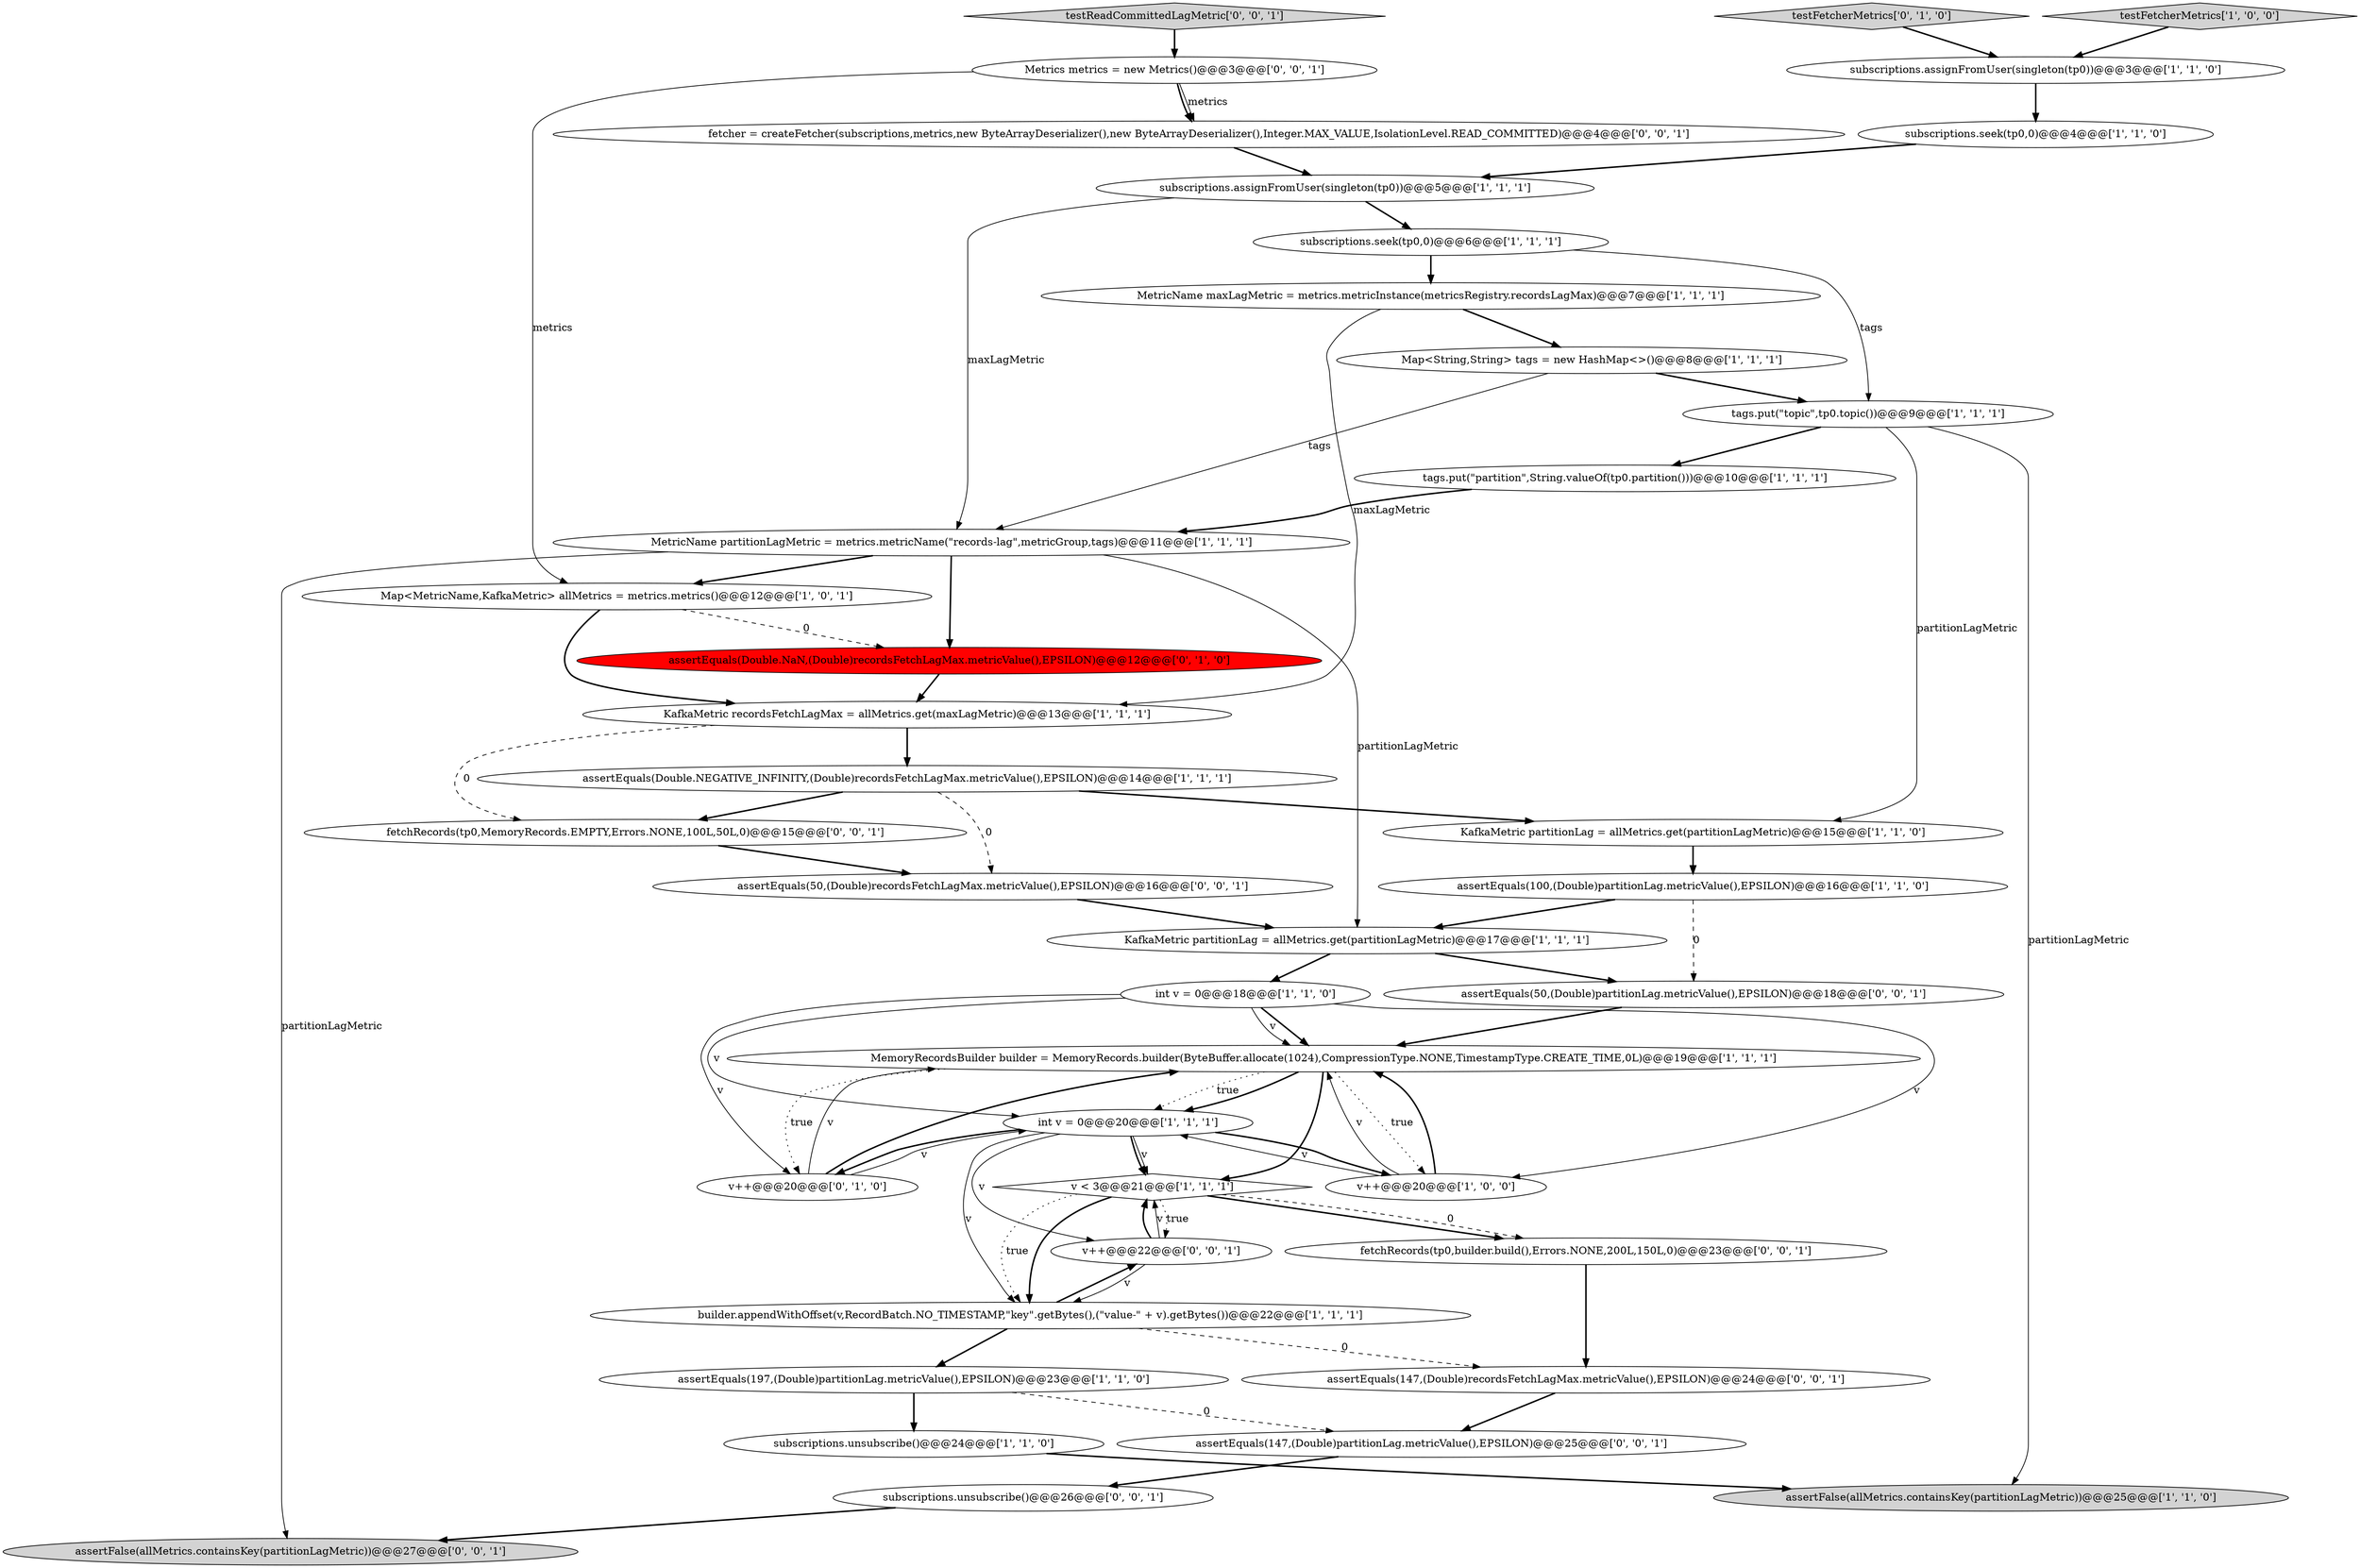 digraph {
2 [style = filled, label = "MetricName maxLagMetric = metrics.metricInstance(metricsRegistry.recordsLagMax)@@@7@@@['1', '1', '1']", fillcolor = white, shape = ellipse image = "AAA0AAABBB1BBB"];
35 [style = filled, label = "assertFalse(allMetrics.containsKey(partitionLagMetric))@@@27@@@['0', '0', '1']", fillcolor = lightgray, shape = ellipse image = "AAA0AAABBB3BBB"];
33 [style = filled, label = "assertEquals(50,(Double)recordsFetchLagMax.metricValue(),EPSILON)@@@16@@@['0', '0', '1']", fillcolor = white, shape = ellipse image = "AAA0AAABBB3BBB"];
15 [style = filled, label = "KafkaMetric partitionLag = allMetrics.get(partitionLagMetric)@@@17@@@['1', '1', '1']", fillcolor = white, shape = ellipse image = "AAA0AAABBB1BBB"];
9 [style = filled, label = "KafkaMetric partitionLag = allMetrics.get(partitionLagMetric)@@@15@@@['1', '1', '0']", fillcolor = white, shape = ellipse image = "AAA0AAABBB1BBB"];
5 [style = filled, label = "int v = 0@@@20@@@['1', '1', '1']", fillcolor = white, shape = ellipse image = "AAA0AAABBB1BBB"];
32 [style = filled, label = "assertEquals(50,(Double)partitionLag.metricValue(),EPSILON)@@@18@@@['0', '0', '1']", fillcolor = white, shape = ellipse image = "AAA0AAABBB3BBB"];
31 [style = filled, label = "testReadCommittedLagMetric['0', '0', '1']", fillcolor = lightgray, shape = diamond image = "AAA0AAABBB3BBB"];
26 [style = filled, label = "v++@@@20@@@['0', '1', '0']", fillcolor = white, shape = ellipse image = "AAA0AAABBB2BBB"];
14 [style = filled, label = "subscriptions.seek(tp0,0)@@@4@@@['1', '1', '0']", fillcolor = white, shape = ellipse image = "AAA0AAABBB1BBB"];
36 [style = filled, label = "fetchRecords(tp0,builder.build(),Errors.NONE,200L,150L,0)@@@23@@@['0', '0', '1']", fillcolor = white, shape = ellipse image = "AAA0AAABBB3BBB"];
21 [style = filled, label = "subscriptions.seek(tp0,0)@@@6@@@['1', '1', '1']", fillcolor = white, shape = ellipse image = "AAA0AAABBB1BBB"];
8 [style = filled, label = "int v = 0@@@18@@@['1', '1', '0']", fillcolor = white, shape = ellipse image = "AAA0AAABBB1BBB"];
18 [style = filled, label = "v < 3@@@21@@@['1', '1', '1']", fillcolor = white, shape = diamond image = "AAA0AAABBB1BBB"];
23 [style = filled, label = "MemoryRecordsBuilder builder = MemoryRecords.builder(ByteBuffer.allocate(1024),CompressionType.NONE,TimestampType.CREATE_TIME,0L)@@@19@@@['1', '1', '1']", fillcolor = white, shape = ellipse image = "AAA0AAABBB1BBB"];
24 [style = filled, label = "MetricName partitionLagMetric = metrics.metricName(\"records-lag\",metricGroup,tags)@@@11@@@['1', '1', '1']", fillcolor = white, shape = ellipse image = "AAA0AAABBB1BBB"];
34 [style = filled, label = "fetchRecords(tp0,MemoryRecords.EMPTY,Errors.NONE,100L,50L,0)@@@15@@@['0', '0', '1']", fillcolor = white, shape = ellipse image = "AAA0AAABBB3BBB"];
37 [style = filled, label = "Metrics metrics = new Metrics()@@@3@@@['0', '0', '1']", fillcolor = white, shape = ellipse image = "AAA0AAABBB3BBB"];
6 [style = filled, label = "assertEquals(197,(Double)partitionLag.metricValue(),EPSILON)@@@23@@@['1', '1', '0']", fillcolor = white, shape = ellipse image = "AAA0AAABBB1BBB"];
28 [style = filled, label = "assertEquals(147,(Double)recordsFetchLagMax.metricValue(),EPSILON)@@@24@@@['0', '0', '1']", fillcolor = white, shape = ellipse image = "AAA0AAABBB3BBB"];
19 [style = filled, label = "KafkaMetric recordsFetchLagMax = allMetrics.get(maxLagMetric)@@@13@@@['1', '1', '1']", fillcolor = white, shape = ellipse image = "AAA0AAABBB1BBB"];
29 [style = filled, label = "v++@@@22@@@['0', '0', '1']", fillcolor = white, shape = ellipse image = "AAA0AAABBB3BBB"];
4 [style = filled, label = "assertEquals(Double.NEGATIVE_INFINITY,(Double)recordsFetchLagMax.metricValue(),EPSILON)@@@14@@@['1', '1', '1']", fillcolor = white, shape = ellipse image = "AAA0AAABBB1BBB"];
10 [style = filled, label = "tags.put(\"partition\",String.valueOf(tp0.partition()))@@@10@@@['1', '1', '1']", fillcolor = white, shape = ellipse image = "AAA0AAABBB1BBB"];
30 [style = filled, label = "fetcher = createFetcher(subscriptions,metrics,new ByteArrayDeserializer(),new ByteArrayDeserializer(),Integer.MAX_VALUE,IsolationLevel.READ_COMMITTED)@@@4@@@['0', '0', '1']", fillcolor = white, shape = ellipse image = "AAA0AAABBB3BBB"];
25 [style = filled, label = "testFetcherMetrics['0', '1', '0']", fillcolor = lightgray, shape = diamond image = "AAA0AAABBB2BBB"];
39 [style = filled, label = "subscriptions.unsubscribe()@@@26@@@['0', '0', '1']", fillcolor = white, shape = ellipse image = "AAA0AAABBB3BBB"];
17 [style = filled, label = "assertEquals(100,(Double)partitionLag.metricValue(),EPSILON)@@@16@@@['1', '1', '0']", fillcolor = white, shape = ellipse image = "AAA0AAABBB1BBB"];
13 [style = filled, label = "subscriptions.unsubscribe()@@@24@@@['1', '1', '0']", fillcolor = white, shape = ellipse image = "AAA0AAABBB1BBB"];
3 [style = filled, label = "tags.put(\"topic\",tp0.topic())@@@9@@@['1', '1', '1']", fillcolor = white, shape = ellipse image = "AAA0AAABBB1BBB"];
11 [style = filled, label = "Map<MetricName,KafkaMetric> allMetrics = metrics.metrics()@@@12@@@['1', '0', '1']", fillcolor = white, shape = ellipse image = "AAA0AAABBB1BBB"];
22 [style = filled, label = "builder.appendWithOffset(v,RecordBatch.NO_TIMESTAMP,\"key\".getBytes(),(\"value-\" + v).getBytes())@@@22@@@['1', '1', '1']", fillcolor = white, shape = ellipse image = "AAA0AAABBB1BBB"];
12 [style = filled, label = "subscriptions.assignFromUser(singleton(tp0))@@@3@@@['1', '1', '0']", fillcolor = white, shape = ellipse image = "AAA0AAABBB1BBB"];
1 [style = filled, label = "assertFalse(allMetrics.containsKey(partitionLagMetric))@@@25@@@['1', '1', '0']", fillcolor = lightgray, shape = ellipse image = "AAA0AAABBB1BBB"];
0 [style = filled, label = "v++@@@20@@@['1', '0', '0']", fillcolor = white, shape = ellipse image = "AAA0AAABBB1BBB"];
7 [style = filled, label = "subscriptions.assignFromUser(singleton(tp0))@@@5@@@['1', '1', '1']", fillcolor = white, shape = ellipse image = "AAA0AAABBB1BBB"];
20 [style = filled, label = "testFetcherMetrics['1', '0', '0']", fillcolor = lightgray, shape = diamond image = "AAA0AAABBB1BBB"];
27 [style = filled, label = "assertEquals(Double.NaN,(Double)recordsFetchLagMax.metricValue(),EPSILON)@@@12@@@['0', '1', '0']", fillcolor = red, shape = ellipse image = "AAA1AAABBB2BBB"];
38 [style = filled, label = "assertEquals(147,(Double)partitionLag.metricValue(),EPSILON)@@@25@@@['0', '0', '1']", fillcolor = white, shape = ellipse image = "AAA0AAABBB3BBB"];
16 [style = filled, label = "Map<String,String> tags = new HashMap<>()@@@8@@@['1', '1', '1']", fillcolor = white, shape = ellipse image = "AAA0AAABBB1BBB"];
16->3 [style = bold, label=""];
4->9 [style = bold, label=""];
31->37 [style = bold, label=""];
3->9 [style = solid, label="partitionLagMetric"];
23->5 [style = dotted, label="true"];
32->23 [style = bold, label=""];
8->5 [style = solid, label="v"];
23->5 [style = bold, label=""];
8->23 [style = bold, label=""];
2->19 [style = solid, label="maxLagMetric"];
33->15 [style = bold, label=""];
16->24 [style = solid, label="tags"];
10->24 [style = bold, label=""];
37->30 [style = bold, label=""];
0->5 [style = solid, label="v"];
28->38 [style = bold, label=""];
34->33 [style = bold, label=""];
22->29 [style = bold, label=""];
5->26 [style = bold, label=""];
36->28 [style = bold, label=""];
26->5 [style = solid, label="v"];
8->23 [style = solid, label="v"];
9->17 [style = bold, label=""];
24->15 [style = solid, label="partitionLagMetric"];
18->36 [style = bold, label=""];
5->22 [style = solid, label="v"];
5->18 [style = bold, label=""];
37->30 [style = solid, label="metrics"];
17->32 [style = dashed, label="0"];
18->36 [style = dashed, label="0"];
6->38 [style = dashed, label="0"];
11->19 [style = bold, label=""];
8->26 [style = solid, label="v"];
38->39 [style = bold, label=""];
4->33 [style = dashed, label="0"];
37->11 [style = solid, label="metrics"];
13->1 [style = bold, label=""];
29->18 [style = bold, label=""];
21->2 [style = bold, label=""];
14->7 [style = bold, label=""];
29->22 [style = solid, label="v"];
0->23 [style = solid, label="v"];
3->10 [style = bold, label=""];
19->34 [style = dashed, label="0"];
24->35 [style = solid, label="partitionLagMetric"];
18->22 [style = bold, label=""];
26->23 [style = solid, label="v"];
23->26 [style = dotted, label="true"];
0->23 [style = bold, label=""];
5->0 [style = bold, label=""];
22->28 [style = dashed, label="0"];
25->12 [style = bold, label=""];
3->1 [style = solid, label="partitionLagMetric"];
24->11 [style = bold, label=""];
30->7 [style = bold, label=""];
39->35 [style = bold, label=""];
6->13 [style = bold, label=""];
26->23 [style = bold, label=""];
5->18 [style = solid, label="v"];
5->29 [style = solid, label="v"];
20->12 [style = bold, label=""];
12->14 [style = bold, label=""];
17->15 [style = bold, label=""];
7->24 [style = solid, label="maxLagMetric"];
7->21 [style = bold, label=""];
18->22 [style = dotted, label="true"];
27->19 [style = bold, label=""];
19->4 [style = bold, label=""];
11->27 [style = dashed, label="0"];
15->32 [style = bold, label=""];
21->3 [style = solid, label="tags"];
8->0 [style = solid, label="v"];
29->18 [style = solid, label="v"];
24->27 [style = bold, label=""];
15->8 [style = bold, label=""];
23->18 [style = bold, label=""];
4->34 [style = bold, label=""];
23->0 [style = dotted, label="true"];
22->6 [style = bold, label=""];
18->29 [style = dotted, label="true"];
2->16 [style = bold, label=""];
}
